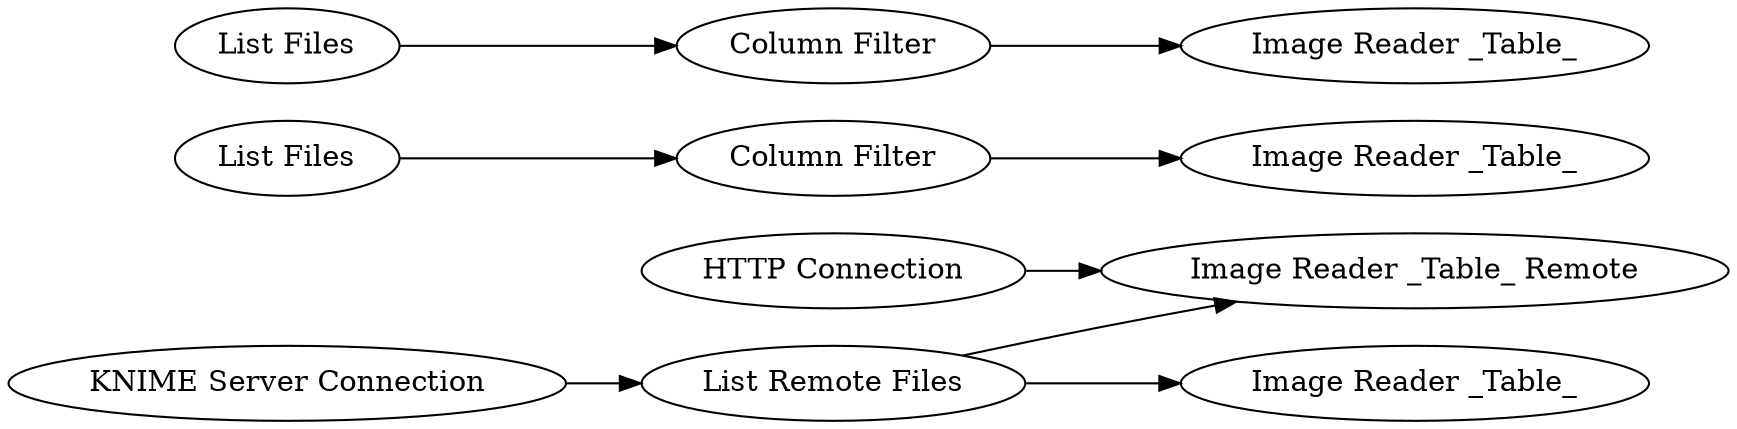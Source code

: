 digraph {
	"8616112829021247569_16" [label="Image Reader _Table_ Remote"]
	"8616112829021247569_17" [label="HTTP Connection"]
	"8616112829021247569_13" [label="List Remote Files"]
	"8616112829021247569_11" [label="Column Filter"]
	"8616112829021247569_8" [label="Image Reader _Table_"]
	"8616112829021247569_10" [label="Column Filter"]
	"8616112829021247569_6" [label="List Files"]
	"8616112829021247569_9" [label="Image Reader _Table_"]
	"8616112829021247569_3" [label="List Files"]
	"8616112829021247569_15" [label="Image Reader _Table_"]
	"8616112829021247569_18" [label="KNIME Server Connection"]
	"8616112829021247569_11" -> "8616112829021247569_8"
	"8616112829021247569_17" -> "8616112829021247569_16"
	"8616112829021247569_6" -> "8616112829021247569_10"
	"8616112829021247569_18" -> "8616112829021247569_13"
	"8616112829021247569_3" -> "8616112829021247569_11"
	"8616112829021247569_13" -> "8616112829021247569_15"
	"8616112829021247569_10" -> "8616112829021247569_9"
	"8616112829021247569_13" -> "8616112829021247569_16"
	rankdir=LR
}
